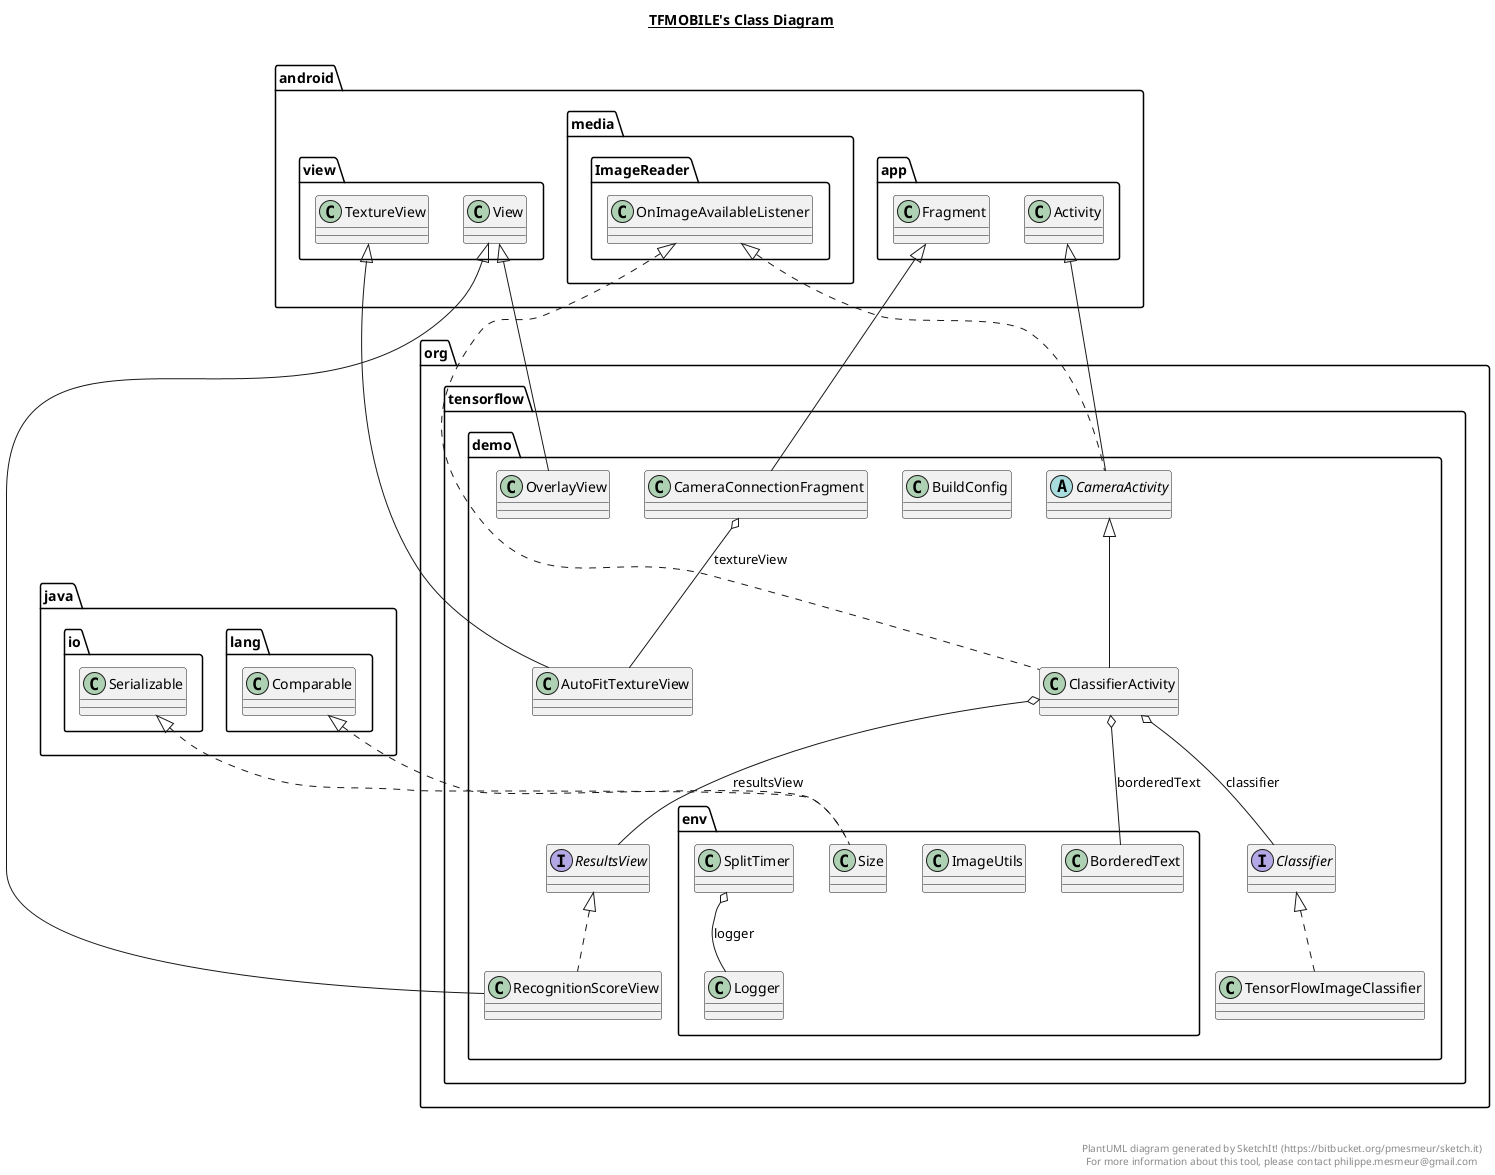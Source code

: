 @startuml

title __TFMOBILE's Class Diagram__\n

  namespace org.tensorflow.demo {
    class org.tensorflow.demo.AutoFitTextureView {
    }
  }
  

  namespace org.tensorflow.demo {
    class org.tensorflow.demo.BuildConfig {
    }
  }
  

  namespace org.tensorflow.demo {
    abstract class org.tensorflow.demo.CameraActivity {
    }
  }
  

  namespace org.tensorflow.demo {
    class org.tensorflow.demo.CameraConnectionFragment {
    }
  }
  

  namespace org.tensorflow.demo {
    interface org.tensorflow.demo.Classifier {
    }
  }
  

  namespace org.tensorflow.demo {
    class org.tensorflow.demo.ClassifierActivity {
    }
  }
  

  namespace org.tensorflow.demo {
    class org.tensorflow.demo.OverlayView {
    }
  }
  

  namespace org.tensorflow.demo {
    class org.tensorflow.demo.RecognitionScoreView {
    }
  }
  

  namespace org.tensorflow.demo {
    interface org.tensorflow.demo.ResultsView {
    }
  }
  

  namespace org.tensorflow.demo {
    class org.tensorflow.demo.TensorFlowImageClassifier {
    }
  }
  

  namespace org.tensorflow.demo {
    namespace env {
      class org.tensorflow.demo.env.BorderedText {
      }
    }
  }
  

  namespace org.tensorflow.demo {
    namespace env {
      class org.tensorflow.demo.env.ImageUtils {
      }
    }
  }
  

  namespace org.tensorflow.demo {
    namespace env {
      class org.tensorflow.demo.env.Logger {
      }
    }
  }
  

  namespace org.tensorflow.demo {
    namespace env {
      class org.tensorflow.demo.env.Size {
      }
    }
  }
  

  namespace org.tensorflow.demo {
    namespace env {
      class org.tensorflow.demo.env.SplitTimer {
      }
    }
  }
  

  org.tensorflow.demo.AutoFitTextureView -up-|> android.view.TextureView
  org.tensorflow.demo.CameraActivity .up.|> android.media.ImageReader.OnImageAvailableListener
  org.tensorflow.demo.CameraActivity -up-|> android.app.Activity
  org.tensorflow.demo.CameraConnectionFragment -up-|> android.app.Fragment
  org.tensorflow.demo.CameraConnectionFragment o-- org.tensorflow.demo.CameraConnectionFragment.ConnectionCallback : cameraConnectionCallback
  org.tensorflow.demo.CameraConnectionFragment o-- org.tensorflow.demo.AutoFitTextureView : textureView
  org.tensorflow.demo.ClassifierActivity .up.|> android.media.ImageReader.OnImageAvailableListener
  org.tensorflow.demo.ClassifierActivity -up-|> org.tensorflow.demo.CameraActivity
  org.tensorflow.demo.ClassifierActivity o-- org.tensorflow.demo.env.BorderedText : borderedText
  org.tensorflow.demo.ClassifierActivity o-- org.tensorflow.demo.Classifier : classifier
  org.tensorflow.demo.ClassifierActivity o-- org.tensorflow.demo.ResultsView : resultsView
  org.tensorflow.demo.OverlayView -up-|> android.view.View
  org.tensorflow.demo.RecognitionScoreView .up.|> org.tensorflow.demo.ResultsView
  org.tensorflow.demo.RecognitionScoreView -up-|> android.view.View
  org.tensorflow.demo.TensorFlowImageClassifier .up.|> org.tensorflow.demo.Classifier
  org.tensorflow.demo.env.Size .up.|> java.io.Serializable
  org.tensorflow.demo.env.Size .up.|> java.lang.Comparable
  org.tensorflow.demo.env.SplitTimer o-- org.tensorflow.demo.env.Logger : logger


right footer


PlantUML diagram generated by SketchIt! (https://bitbucket.org/pmesmeur/sketch.it)
For more information about this tool, please contact philippe.mesmeur@gmail.com
endfooter

@enduml
